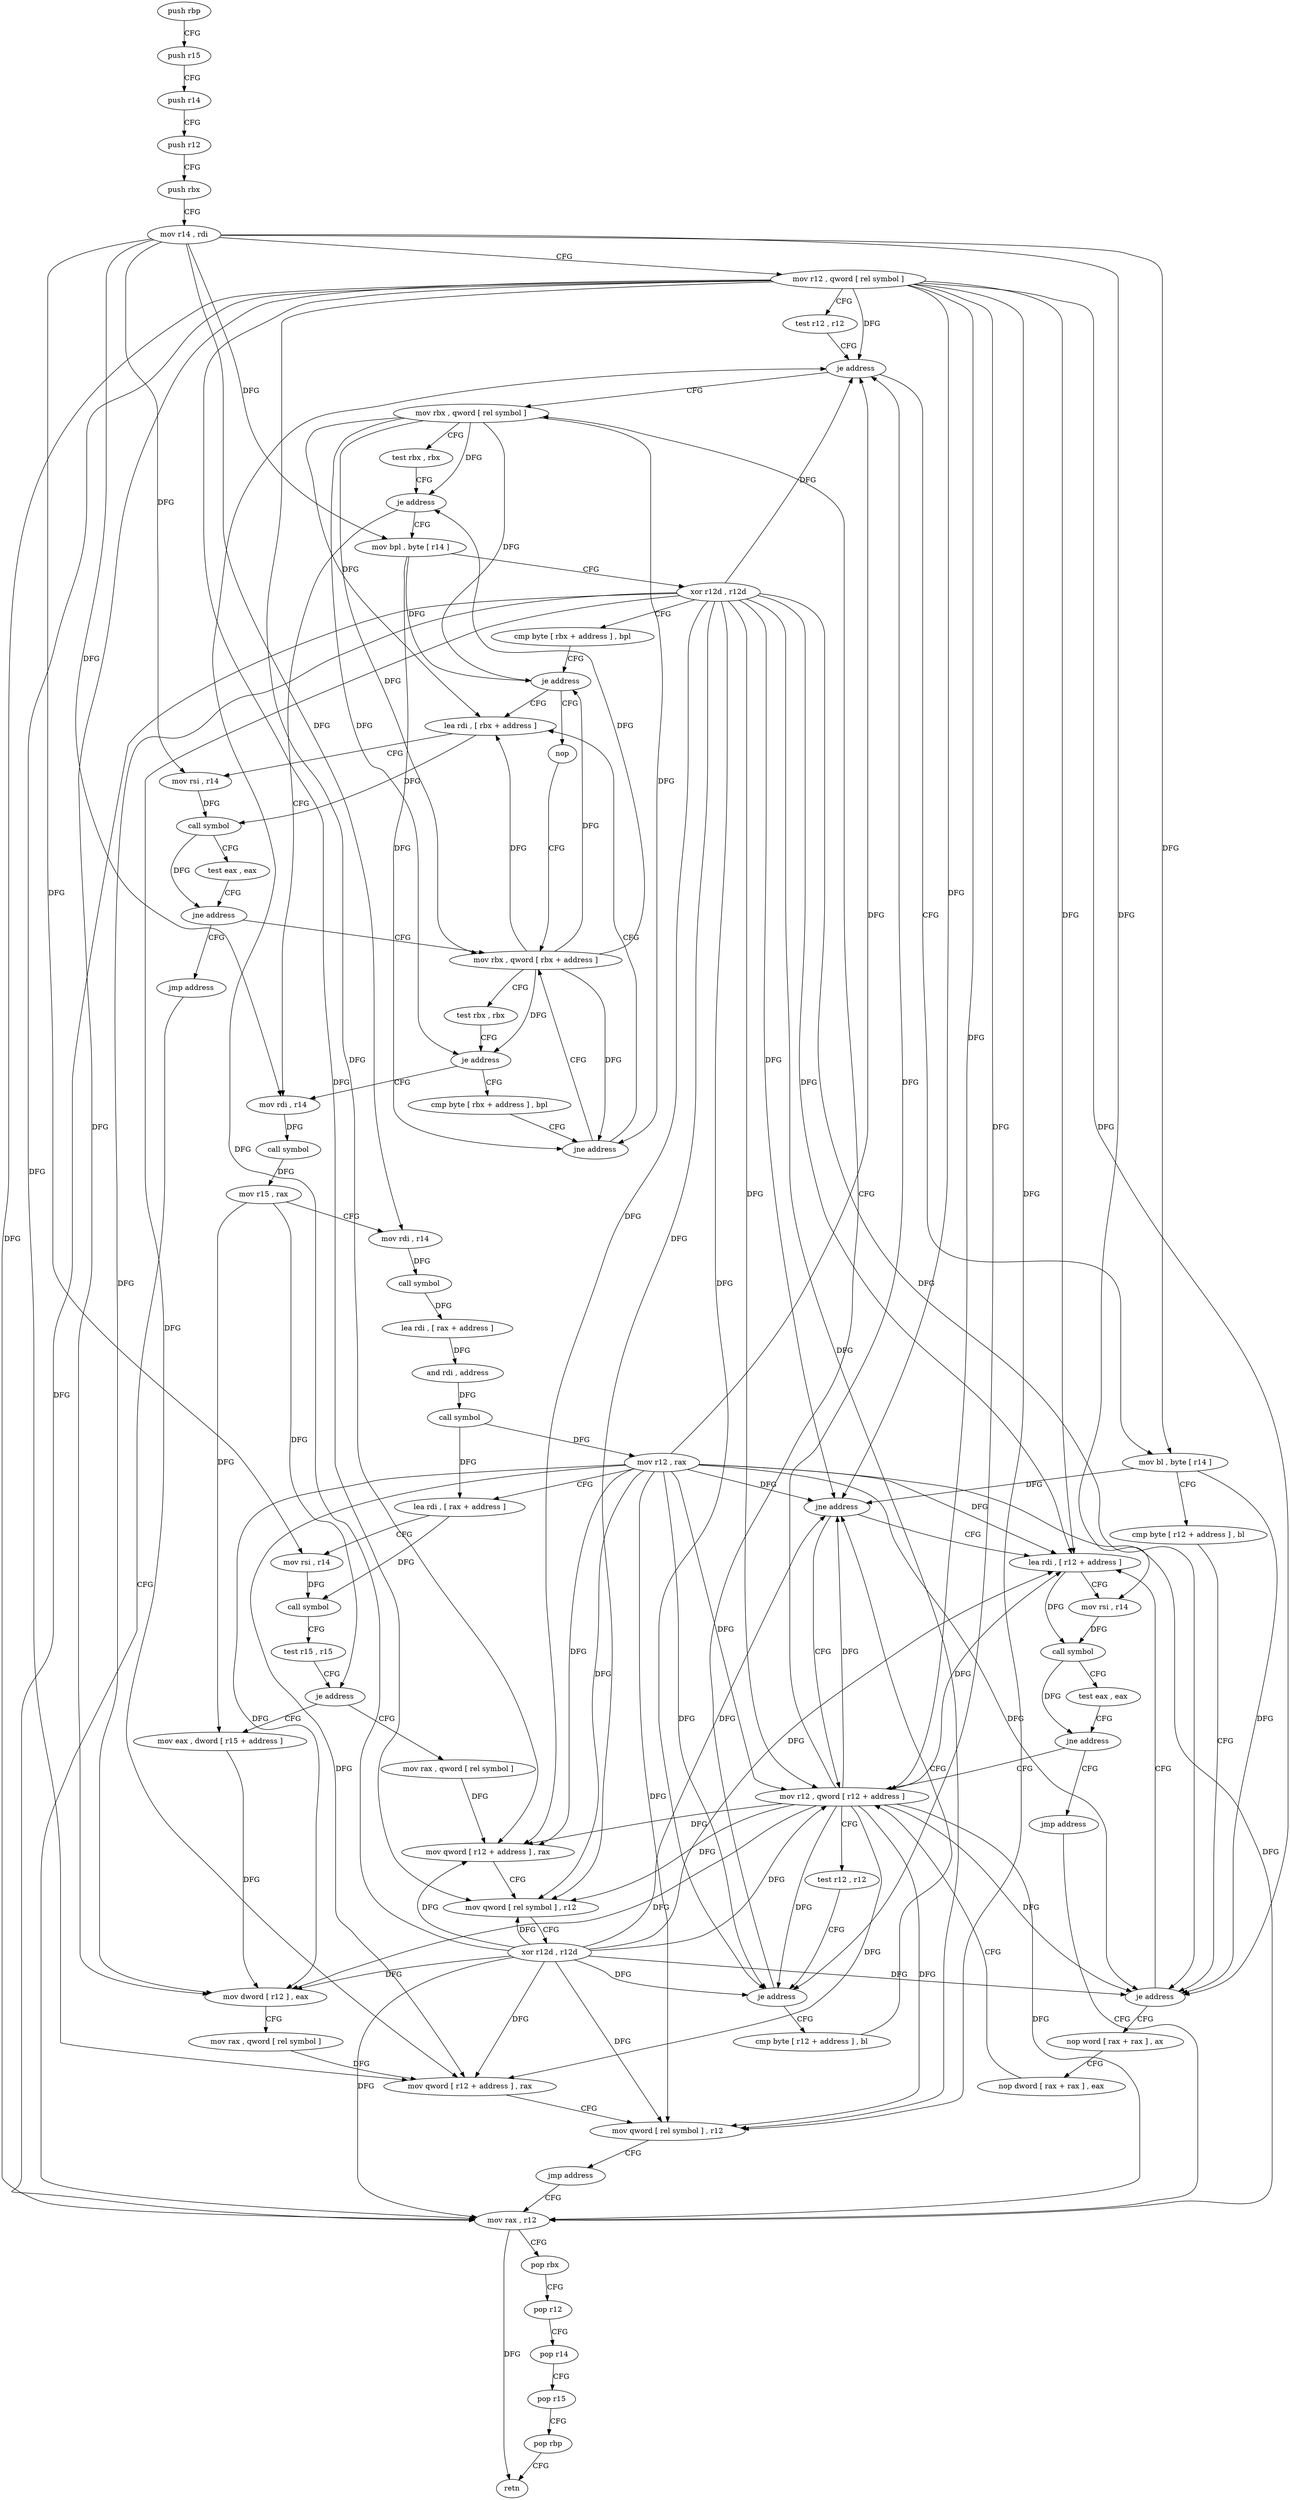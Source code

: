 digraph "func" {
"4250320" [label = "push rbp" ]
"4250321" [label = "push r15" ]
"4250323" [label = "push r14" ]
"4250325" [label = "push r12" ]
"4250327" [label = "push rbx" ]
"4250328" [label = "mov r14 , rdi" ]
"4250331" [label = "mov r12 , qword [ rel symbol ]" ]
"4250338" [label = "test r12 , r12" ]
"4250341" [label = "je address" ]
"4250407" [label = "mov rbx , qword [ rel symbol ]" ]
"4250343" [label = "mov bl , byte [ r14 ]" ]
"4250414" [label = "test rbx , rbx" ]
"4250417" [label = "je address" ]
"4250465" [label = "mov rdi , r14" ]
"4250419" [label = "mov bpl , byte [ r14 ]" ]
"4250346" [label = "cmp byte [ r12 + address ] , bl" ]
"4250351" [label = "je address" ]
"4250385" [label = "lea rdi , [ r12 + address ]" ]
"4250353" [label = "nop word [ rax + rax ] , ax" ]
"4250468" [label = "call symbol" ]
"4250473" [label = "mov r15 , rax" ]
"4250476" [label = "mov rdi , r14" ]
"4250479" [label = "call symbol" ]
"4250484" [label = "lea rdi , [ rax + address ]" ]
"4250488" [label = "and rdi , address" ]
"4250492" [label = "call symbol" ]
"4250497" [label = "mov r12 , rax" ]
"4250500" [label = "lea rdi , [ rax + address ]" ]
"4250504" [label = "mov rsi , r14" ]
"4250507" [label = "call symbol" ]
"4250512" [label = "test r15 , r15" ]
"4250515" [label = "je address" ]
"4250546" [label = "mov rax , qword [ rel symbol ]" ]
"4250517" [label = "mov eax , dword [ r15 + address ]" ]
"4250422" [label = "xor r12d , r12d" ]
"4250425" [label = "cmp byte [ rbx + address ] , bpl" ]
"4250429" [label = "je address" ]
"4250447" [label = "lea rdi , [ rbx + address ]" ]
"4250431" [label = "nop" ]
"4250390" [label = "mov rsi , r14" ]
"4250393" [label = "call symbol" ]
"4250398" [label = "test eax , eax" ]
"4250400" [label = "jne address" ]
"4250368" [label = "mov r12 , qword [ r12 + address ]" ]
"4250402" [label = "jmp address" ]
"4250363" [label = "nop dword [ rax + rax ] , eax" ]
"4250553" [label = "mov qword [ r12 + address ] , rax" ]
"4250558" [label = "mov qword [ rel symbol ] , r12" ]
"4250565" [label = "xor r12d , r12d" ]
"4250568" [label = "mov rax , r12" ]
"4250521" [label = "mov dword [ r12 ] , eax" ]
"4250525" [label = "mov rax , qword [ rel symbol ]" ]
"4250532" [label = "mov qword [ r12 + address ] , rax" ]
"4250537" [label = "mov qword [ rel symbol ] , r12" ]
"4250544" [label = "jmp address" ]
"4250451" [label = "mov rsi , r14" ]
"4250454" [label = "call symbol" ]
"4250459" [label = "test eax , eax" ]
"4250461" [label = "jne address" ]
"4250432" [label = "mov rbx , qword [ rbx + address ]" ]
"4250463" [label = "jmp address" ]
"4250373" [label = "test r12 , r12" ]
"4250376" [label = "je address" ]
"4250378" [label = "cmp byte [ r12 + address ] , bl" ]
"4250383" [label = "jne address" ]
"4250571" [label = "pop rbx" ]
"4250572" [label = "pop r12" ]
"4250574" [label = "pop r14" ]
"4250576" [label = "pop r15" ]
"4250578" [label = "pop rbp" ]
"4250579" [label = "retn" ]
"4250436" [label = "test rbx , rbx" ]
"4250439" [label = "je address" ]
"4250441" [label = "cmp byte [ rbx + address ] , bpl" ]
"4250445" [label = "jne address" ]
"4250320" -> "4250321" [ label = "CFG" ]
"4250321" -> "4250323" [ label = "CFG" ]
"4250323" -> "4250325" [ label = "CFG" ]
"4250325" -> "4250327" [ label = "CFG" ]
"4250327" -> "4250328" [ label = "CFG" ]
"4250328" -> "4250331" [ label = "CFG" ]
"4250328" -> "4250343" [ label = "DFG" ]
"4250328" -> "4250465" [ label = "DFG" ]
"4250328" -> "4250476" [ label = "DFG" ]
"4250328" -> "4250504" [ label = "DFG" ]
"4250328" -> "4250419" [ label = "DFG" ]
"4250328" -> "4250390" [ label = "DFG" ]
"4250328" -> "4250451" [ label = "DFG" ]
"4250331" -> "4250338" [ label = "CFG" ]
"4250331" -> "4250341" [ label = "DFG" ]
"4250331" -> "4250351" [ label = "DFG" ]
"4250331" -> "4250385" [ label = "DFG" ]
"4250331" -> "4250553" [ label = "DFG" ]
"4250331" -> "4250558" [ label = "DFG" ]
"4250331" -> "4250521" [ label = "DFG" ]
"4250331" -> "4250532" [ label = "DFG" ]
"4250331" -> "4250537" [ label = "DFG" ]
"4250331" -> "4250368" [ label = "DFG" ]
"4250331" -> "4250376" [ label = "DFG" ]
"4250331" -> "4250568" [ label = "DFG" ]
"4250331" -> "4250383" [ label = "DFG" ]
"4250338" -> "4250341" [ label = "CFG" ]
"4250341" -> "4250407" [ label = "CFG" ]
"4250341" -> "4250343" [ label = "CFG" ]
"4250407" -> "4250414" [ label = "CFG" ]
"4250407" -> "4250417" [ label = "DFG" ]
"4250407" -> "4250429" [ label = "DFG" ]
"4250407" -> "4250447" [ label = "DFG" ]
"4250407" -> "4250432" [ label = "DFG" ]
"4250407" -> "4250439" [ label = "DFG" ]
"4250407" -> "4250445" [ label = "DFG" ]
"4250343" -> "4250346" [ label = "CFG" ]
"4250343" -> "4250351" [ label = "DFG" ]
"4250343" -> "4250383" [ label = "DFG" ]
"4250414" -> "4250417" [ label = "CFG" ]
"4250417" -> "4250465" [ label = "CFG" ]
"4250417" -> "4250419" [ label = "CFG" ]
"4250465" -> "4250468" [ label = "DFG" ]
"4250419" -> "4250422" [ label = "CFG" ]
"4250419" -> "4250429" [ label = "DFG" ]
"4250419" -> "4250445" [ label = "DFG" ]
"4250346" -> "4250351" [ label = "CFG" ]
"4250351" -> "4250385" [ label = "CFG" ]
"4250351" -> "4250353" [ label = "CFG" ]
"4250385" -> "4250390" [ label = "CFG" ]
"4250385" -> "4250393" [ label = "DFG" ]
"4250353" -> "4250363" [ label = "CFG" ]
"4250468" -> "4250473" [ label = "DFG" ]
"4250473" -> "4250476" [ label = "CFG" ]
"4250473" -> "4250515" [ label = "DFG" ]
"4250473" -> "4250517" [ label = "DFG" ]
"4250476" -> "4250479" [ label = "DFG" ]
"4250479" -> "4250484" [ label = "DFG" ]
"4250484" -> "4250488" [ label = "DFG" ]
"4250488" -> "4250492" [ label = "DFG" ]
"4250492" -> "4250497" [ label = "DFG" ]
"4250492" -> "4250500" [ label = "DFG" ]
"4250497" -> "4250500" [ label = "CFG" ]
"4250497" -> "4250341" [ label = "DFG" ]
"4250497" -> "4250351" [ label = "DFG" ]
"4250497" -> "4250385" [ label = "DFG" ]
"4250497" -> "4250553" [ label = "DFG" ]
"4250497" -> "4250558" [ label = "DFG" ]
"4250497" -> "4250521" [ label = "DFG" ]
"4250497" -> "4250532" [ label = "DFG" ]
"4250497" -> "4250537" [ label = "DFG" ]
"4250497" -> "4250368" [ label = "DFG" ]
"4250497" -> "4250376" [ label = "DFG" ]
"4250497" -> "4250568" [ label = "DFG" ]
"4250497" -> "4250383" [ label = "DFG" ]
"4250500" -> "4250504" [ label = "CFG" ]
"4250500" -> "4250507" [ label = "DFG" ]
"4250504" -> "4250507" [ label = "DFG" ]
"4250507" -> "4250512" [ label = "CFG" ]
"4250512" -> "4250515" [ label = "CFG" ]
"4250515" -> "4250546" [ label = "CFG" ]
"4250515" -> "4250517" [ label = "CFG" ]
"4250546" -> "4250553" [ label = "DFG" ]
"4250517" -> "4250521" [ label = "DFG" ]
"4250422" -> "4250425" [ label = "CFG" ]
"4250422" -> "4250341" [ label = "DFG" ]
"4250422" -> "4250351" [ label = "DFG" ]
"4250422" -> "4250385" [ label = "DFG" ]
"4250422" -> "4250553" [ label = "DFG" ]
"4250422" -> "4250558" [ label = "DFG" ]
"4250422" -> "4250521" [ label = "DFG" ]
"4250422" -> "4250532" [ label = "DFG" ]
"4250422" -> "4250537" [ label = "DFG" ]
"4250422" -> "4250368" [ label = "DFG" ]
"4250422" -> "4250376" [ label = "DFG" ]
"4250422" -> "4250568" [ label = "DFG" ]
"4250422" -> "4250383" [ label = "DFG" ]
"4250425" -> "4250429" [ label = "CFG" ]
"4250429" -> "4250447" [ label = "CFG" ]
"4250429" -> "4250431" [ label = "CFG" ]
"4250447" -> "4250451" [ label = "CFG" ]
"4250447" -> "4250454" [ label = "DFG" ]
"4250431" -> "4250432" [ label = "CFG" ]
"4250390" -> "4250393" [ label = "DFG" ]
"4250393" -> "4250398" [ label = "CFG" ]
"4250393" -> "4250400" [ label = "DFG" ]
"4250398" -> "4250400" [ label = "CFG" ]
"4250400" -> "4250368" [ label = "CFG" ]
"4250400" -> "4250402" [ label = "CFG" ]
"4250368" -> "4250373" [ label = "CFG" ]
"4250368" -> "4250341" [ label = "DFG" ]
"4250368" -> "4250385" [ label = "DFG" ]
"4250368" -> "4250558" [ label = "DFG" ]
"4250368" -> "4250537" [ label = "DFG" ]
"4250368" -> "4250351" [ label = "DFG" ]
"4250368" -> "4250553" [ label = "DFG" ]
"4250368" -> "4250521" [ label = "DFG" ]
"4250368" -> "4250532" [ label = "DFG" ]
"4250368" -> "4250376" [ label = "DFG" ]
"4250368" -> "4250568" [ label = "DFG" ]
"4250368" -> "4250383" [ label = "DFG" ]
"4250402" -> "4250568" [ label = "CFG" ]
"4250363" -> "4250368" [ label = "CFG" ]
"4250553" -> "4250558" [ label = "CFG" ]
"4250558" -> "4250565" [ label = "CFG" ]
"4250565" -> "4250568" [ label = "DFG" ]
"4250565" -> "4250341" [ label = "DFG" ]
"4250565" -> "4250385" [ label = "DFG" ]
"4250565" -> "4250558" [ label = "DFG" ]
"4250565" -> "4250351" [ label = "DFG" ]
"4250565" -> "4250553" [ label = "DFG" ]
"4250565" -> "4250521" [ label = "DFG" ]
"4250565" -> "4250532" [ label = "DFG" ]
"4250565" -> "4250537" [ label = "DFG" ]
"4250565" -> "4250368" [ label = "DFG" ]
"4250565" -> "4250376" [ label = "DFG" ]
"4250565" -> "4250383" [ label = "DFG" ]
"4250568" -> "4250571" [ label = "CFG" ]
"4250568" -> "4250579" [ label = "DFG" ]
"4250521" -> "4250525" [ label = "CFG" ]
"4250525" -> "4250532" [ label = "DFG" ]
"4250532" -> "4250537" [ label = "CFG" ]
"4250537" -> "4250544" [ label = "CFG" ]
"4250544" -> "4250568" [ label = "CFG" ]
"4250451" -> "4250454" [ label = "DFG" ]
"4250454" -> "4250459" [ label = "CFG" ]
"4250454" -> "4250461" [ label = "DFG" ]
"4250459" -> "4250461" [ label = "CFG" ]
"4250461" -> "4250432" [ label = "CFG" ]
"4250461" -> "4250463" [ label = "CFG" ]
"4250432" -> "4250436" [ label = "CFG" ]
"4250432" -> "4250417" [ label = "DFG" ]
"4250432" -> "4250447" [ label = "DFG" ]
"4250432" -> "4250429" [ label = "DFG" ]
"4250432" -> "4250439" [ label = "DFG" ]
"4250432" -> "4250445" [ label = "DFG" ]
"4250463" -> "4250568" [ label = "CFG" ]
"4250373" -> "4250376" [ label = "CFG" ]
"4250376" -> "4250407" [ label = "CFG" ]
"4250376" -> "4250378" [ label = "CFG" ]
"4250378" -> "4250383" [ label = "CFG" ]
"4250383" -> "4250368" [ label = "CFG" ]
"4250383" -> "4250385" [ label = "CFG" ]
"4250571" -> "4250572" [ label = "CFG" ]
"4250572" -> "4250574" [ label = "CFG" ]
"4250574" -> "4250576" [ label = "CFG" ]
"4250576" -> "4250578" [ label = "CFG" ]
"4250578" -> "4250579" [ label = "CFG" ]
"4250436" -> "4250439" [ label = "CFG" ]
"4250439" -> "4250465" [ label = "CFG" ]
"4250439" -> "4250441" [ label = "CFG" ]
"4250441" -> "4250445" [ label = "CFG" ]
"4250445" -> "4250432" [ label = "CFG" ]
"4250445" -> "4250447" [ label = "CFG" ]
}
